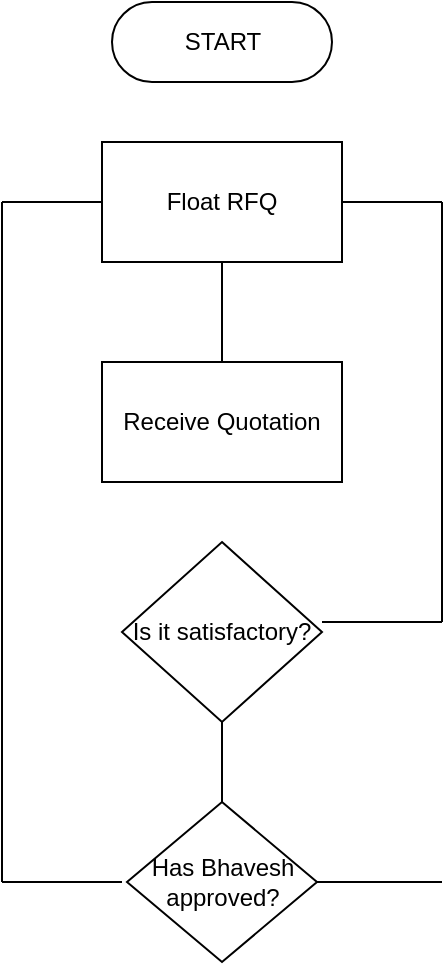 <mxfile version="14.8.4" type="github">
  <diagram id="I-AIoD8dofvrpEsOmkKu" name="Page-1">
    <mxGraphModel dx="782" dy="468" grid="1" gridSize="10" guides="1" tooltips="1" connect="1" arrows="1" fold="1" page="1" pageScale="1" pageWidth="850" pageHeight="1100" math="0" shadow="0">
      <root>
        <mxCell id="0" />
        <mxCell id="1" parent="0" />
        <mxCell id="qqsm2_xO_Vpr8Hg30zex-1" value="Float RFQ" style="rounded=0;whiteSpace=wrap;html=1;" vertex="1" parent="1">
          <mxGeometry x="320" y="70" width="120" height="60" as="geometry" />
        </mxCell>
        <mxCell id="qqsm2_xO_Vpr8Hg30zex-2" value="" style="endArrow=none;html=1;entryX=0.5;entryY=1;entryDx=0;entryDy=0;" edge="1" parent="1" target="qqsm2_xO_Vpr8Hg30zex-1">
          <mxGeometry width="50" height="50" relative="1" as="geometry">
            <mxPoint x="380" y="180" as="sourcePoint" />
            <mxPoint x="400" y="140" as="targetPoint" />
          </mxGeometry>
        </mxCell>
        <mxCell id="qqsm2_xO_Vpr8Hg30zex-3" value="START" style="html=1;dashed=0;whitespace=wrap;shape=mxgraph.dfd.start" vertex="1" parent="1">
          <mxGeometry x="325" width="110" height="40" as="geometry" />
        </mxCell>
        <mxCell id="qqsm2_xO_Vpr8Hg30zex-4" value="Receive Quotation" style="rounded=0;whiteSpace=wrap;html=1;" vertex="1" parent="1">
          <mxGeometry x="320" y="180" width="120" height="60" as="geometry" />
        </mxCell>
        <mxCell id="qqsm2_xO_Vpr8Hg30zex-5" value="Is it satisfactory?" style="rhombus;whiteSpace=wrap;html=1;" vertex="1" parent="1">
          <mxGeometry x="330" y="270" width="100" height="90" as="geometry" />
        </mxCell>
        <mxCell id="qqsm2_xO_Vpr8Hg30zex-6" value="" style="endArrow=none;html=1;exitX=1;exitY=0.444;exitDx=0;exitDy=0;exitPerimeter=0;" edge="1" parent="1" source="qqsm2_xO_Vpr8Hg30zex-5">
          <mxGeometry width="50" height="50" relative="1" as="geometry">
            <mxPoint x="430" y="320" as="sourcePoint" />
            <mxPoint x="490" y="310" as="targetPoint" />
          </mxGeometry>
        </mxCell>
        <mxCell id="qqsm2_xO_Vpr8Hg30zex-7" value="" style="endArrow=none;html=1;" edge="1" parent="1">
          <mxGeometry width="50" height="50" relative="1" as="geometry">
            <mxPoint x="490" y="310" as="sourcePoint" />
            <mxPoint x="490" y="100" as="targetPoint" />
          </mxGeometry>
        </mxCell>
        <mxCell id="qqsm2_xO_Vpr8Hg30zex-8" value="" style="endArrow=none;html=1;exitX=1;exitY=0.5;exitDx=0;exitDy=0;" edge="1" parent="1" source="qqsm2_xO_Vpr8Hg30zex-1">
          <mxGeometry width="50" height="50" relative="1" as="geometry">
            <mxPoint x="480" y="120" as="sourcePoint" />
            <mxPoint x="490" y="100" as="targetPoint" />
          </mxGeometry>
        </mxCell>
        <mxCell id="qqsm2_xO_Vpr8Hg30zex-9" value="" style="endArrow=none;html=1;entryX=0.5;entryY=1;entryDx=0;entryDy=0;" edge="1" parent="1" target="qqsm2_xO_Vpr8Hg30zex-5">
          <mxGeometry width="50" height="50" relative="1" as="geometry">
            <mxPoint x="380" y="400" as="sourcePoint" />
            <mxPoint x="390" y="370" as="targetPoint" />
          </mxGeometry>
        </mxCell>
        <mxCell id="qqsm2_xO_Vpr8Hg30zex-11" value="Has Bhavesh approved?" style="rhombus;whiteSpace=wrap;html=1;" vertex="1" parent="1">
          <mxGeometry x="332.5" y="400" width="95" height="80" as="geometry" />
        </mxCell>
        <mxCell id="qqsm2_xO_Vpr8Hg30zex-12" value="" style="endArrow=none;html=1;" edge="1" parent="1">
          <mxGeometry width="50" height="50" relative="1" as="geometry">
            <mxPoint x="270" y="440" as="sourcePoint" />
            <mxPoint x="330" y="440" as="targetPoint" />
          </mxGeometry>
        </mxCell>
        <mxCell id="qqsm2_xO_Vpr8Hg30zex-13" value="" style="endArrow=none;html=1;" edge="1" parent="1">
          <mxGeometry width="50" height="50" relative="1" as="geometry">
            <mxPoint x="270" y="440" as="sourcePoint" />
            <mxPoint x="270" y="100" as="targetPoint" />
          </mxGeometry>
        </mxCell>
        <mxCell id="qqsm2_xO_Vpr8Hg30zex-15" value="" style="endArrow=none;html=1;" edge="1" parent="1">
          <mxGeometry width="50" height="50" relative="1" as="geometry">
            <mxPoint x="427.5" y="440" as="sourcePoint" />
            <mxPoint x="490" y="440" as="targetPoint" />
          </mxGeometry>
        </mxCell>
        <mxCell id="qqsm2_xO_Vpr8Hg30zex-16" value="" style="endArrow=none;html=1;" edge="1" parent="1">
          <mxGeometry width="50" height="50" relative="1" as="geometry">
            <mxPoint x="270" y="100" as="sourcePoint" />
            <mxPoint x="320" y="100" as="targetPoint" />
          </mxGeometry>
        </mxCell>
      </root>
    </mxGraphModel>
  </diagram>
</mxfile>
